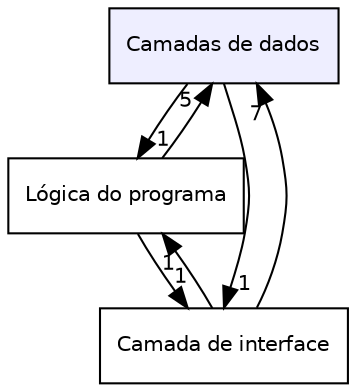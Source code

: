 digraph "Camadas de dados" {
  compound=true
  node [ fontsize="10", fontname="Helvetica"];
  edge [ labelfontsize="10", labelfontname="Helvetica"];
  dir_6c45dfb727ac4da4d4fa816dfdf95567 [shape=box, label="Camadas de dados", style="filled", fillcolor="#eeeeff", pencolor="black", URL="dir_6c45dfb727ac4da4d4fa816dfdf95567.html"];
  dir_66df70024ee8e85243b38eab024a2620 [shape=box label="Lógica do programa" URL="dir_66df70024ee8e85243b38eab024a2620.html"];
  dir_f27050d3bfb5407f227f379631190787 [shape=box label="Camada de interface" URL="dir_f27050d3bfb5407f227f379631190787.html"];
  dir_6c45dfb727ac4da4d4fa816dfdf95567->dir_66df70024ee8e85243b38eab024a2620 [headlabel="1", labeldistance=1.5 headhref="dir_000001_000006.html"];
  dir_6c45dfb727ac4da4d4fa816dfdf95567->dir_f27050d3bfb5407f227f379631190787 [headlabel="1", labeldistance=1.5 headhref="dir_000001_000000.html"];
  dir_66df70024ee8e85243b38eab024a2620->dir_6c45dfb727ac4da4d4fa816dfdf95567 [headlabel="5", labeldistance=1.5 headhref="dir_000006_000001.html"];
  dir_66df70024ee8e85243b38eab024a2620->dir_f27050d3bfb5407f227f379631190787 [headlabel="1", labeldistance=1.5 headhref="dir_000006_000000.html"];
  dir_f27050d3bfb5407f227f379631190787->dir_6c45dfb727ac4da4d4fa816dfdf95567 [headlabel="7", labeldistance=1.5 headhref="dir_000000_000001.html"];
  dir_f27050d3bfb5407f227f379631190787->dir_66df70024ee8e85243b38eab024a2620 [headlabel="1", labeldistance=1.5 headhref="dir_000000_000006.html"];
}
